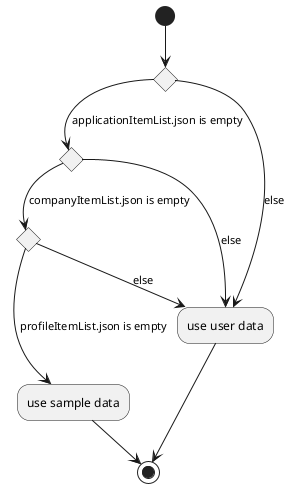 @startuml
(*)  --> If "" then
    [applicationItemList.json is empty] If "" then
        [companyItemList.json is empty] If "" then
        ---> [profileItemList.json is empty] "use sample data"
        -->(*)
        else
        --> [else] "use user data"
        Endif
    else
    --> [else] "use user data"
    Endif
else
--> [else] "use user data"
Endif
-->(*)
@enduml
